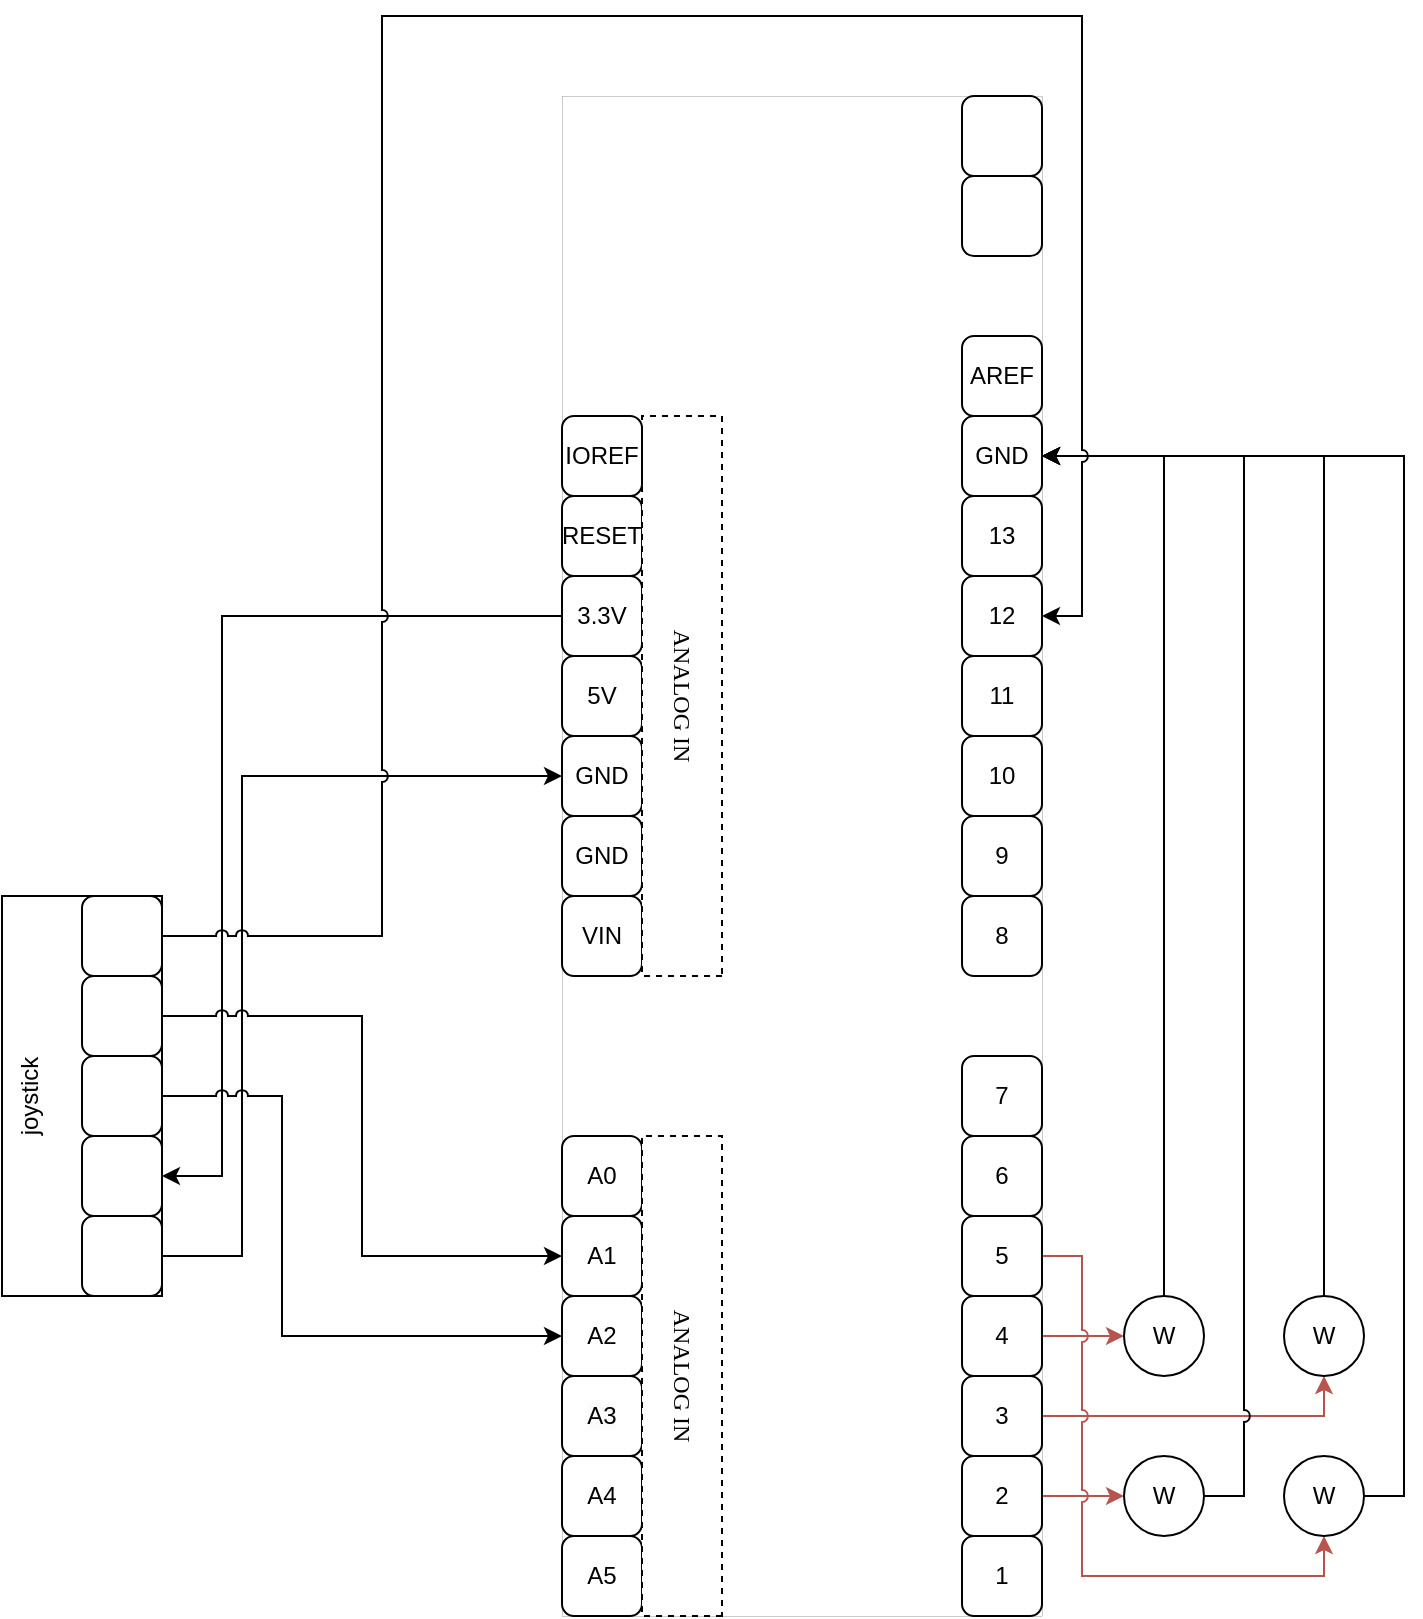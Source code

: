 <mxfile version="20.8.16" type="device"><diagram name="Страница 1" id="97e71SA-68PmVJMXo2ay"><mxGraphModel dx="1709" dy="999" grid="1" gridSize="10" guides="1" tooltips="1" connect="1" arrows="1" fold="1" page="1" pageScale="1" pageWidth="827" pageHeight="1169" math="0" shadow="0"><root><mxCell id="0"/><mxCell id="1" parent="0"/><mxCell id="BfmB40hzFDKqSv8pES7P-2" value="" style="rounded=0;whiteSpace=wrap;html=1;strokeWidth=0.1;" parent="1" vertex="1"><mxGeometry x="320" y="160" width="240" height="760" as="geometry"/></mxCell><mxCell id="BfmB40hzFDKqSv8pES7P-4" value="1" style="rounded=1;whiteSpace=wrap;html=1;" parent="1" vertex="1"><mxGeometry x="520" y="880" width="40" height="40" as="geometry"/></mxCell><mxCell id="5dWT4oA28BHaFacp68yZ-5" style="edgeStyle=orthogonalEdgeStyle;rounded=0;orthogonalLoop=1;jettySize=auto;html=1;exitX=1;exitY=0.5;exitDx=0;exitDy=0;entryX=0;entryY=0.5;entryDx=0;entryDy=0;fillColor=#f8cecc;strokeColor=#b85450;" edge="1" parent="1" source="BfmB40hzFDKqSv8pES7P-5" target="5dWT4oA28BHaFacp68yZ-1"><mxGeometry relative="1" as="geometry"/></mxCell><mxCell id="BfmB40hzFDKqSv8pES7P-5" value="2" style="rounded=1;whiteSpace=wrap;html=1;" parent="1" vertex="1"><mxGeometry x="520" y="840" width="40" height="40" as="geometry"/></mxCell><mxCell id="5dWT4oA28BHaFacp68yZ-9" style="edgeStyle=orthogonalEdgeStyle;rounded=0;jumpStyle=arc;orthogonalLoop=1;jettySize=auto;html=1;exitX=1;exitY=0.5;exitDx=0;exitDy=0;entryX=0.5;entryY=1;entryDx=0;entryDy=0;fillColor=#f8cecc;strokeColor=#b85450;" edge="1" parent="1" source="BfmB40hzFDKqSv8pES7P-6" target="5dWT4oA28BHaFacp68yZ-3"><mxGeometry relative="1" as="geometry"/></mxCell><mxCell id="BfmB40hzFDKqSv8pES7P-6" value="3" style="rounded=1;whiteSpace=wrap;html=1;" parent="1" vertex="1"><mxGeometry x="520" y="800" width="40" height="40" as="geometry"/></mxCell><mxCell id="5dWT4oA28BHaFacp68yZ-7" style="edgeStyle=orthogonalEdgeStyle;rounded=0;orthogonalLoop=1;jettySize=auto;html=1;exitX=1;exitY=0.5;exitDx=0;exitDy=0;entryX=0;entryY=0.5;entryDx=0;entryDy=0;fillColor=#f8cecc;strokeColor=#b85450;" edge="1" parent="1" source="BfmB40hzFDKqSv8pES7P-7" target="5dWT4oA28BHaFacp68yZ-2"><mxGeometry relative="1" as="geometry"/></mxCell><mxCell id="BfmB40hzFDKqSv8pES7P-7" value="4" style="rounded=1;whiteSpace=wrap;html=1;" parent="1" vertex="1"><mxGeometry x="520" y="760" width="40" height="40" as="geometry"/></mxCell><mxCell id="5dWT4oA28BHaFacp68yZ-8" style="edgeStyle=orthogonalEdgeStyle;rounded=0;orthogonalLoop=1;jettySize=auto;html=1;exitX=1;exitY=0.5;exitDx=0;exitDy=0;entryX=0.5;entryY=1;entryDx=0;entryDy=0;jumpStyle=arc;fillColor=#f8cecc;strokeColor=#b85450;" edge="1" parent="1" source="BfmB40hzFDKqSv8pES7P-8" target="5dWT4oA28BHaFacp68yZ-4"><mxGeometry relative="1" as="geometry"><Array as="points"><mxPoint x="580" y="740"/><mxPoint x="580" y="900"/><mxPoint x="701" y="900"/></Array></mxGeometry></mxCell><mxCell id="BfmB40hzFDKqSv8pES7P-8" value="5" style="rounded=1;whiteSpace=wrap;html=1;" parent="1" vertex="1"><mxGeometry x="520" y="720" width="40" height="40" as="geometry"/></mxCell><mxCell id="BfmB40hzFDKqSv8pES7P-9" value="6" style="rounded=1;whiteSpace=wrap;html=1;" parent="1" vertex="1"><mxGeometry x="520" y="680" width="40" height="40" as="geometry"/></mxCell><mxCell id="BfmB40hzFDKqSv8pES7P-10" value="7" style="rounded=1;whiteSpace=wrap;html=1;" parent="1" vertex="1"><mxGeometry x="520" y="640" width="40" height="40" as="geometry"/></mxCell><mxCell id="BfmB40hzFDKqSv8pES7P-11" value="8" style="rounded=1;whiteSpace=wrap;html=1;" parent="1" vertex="1"><mxGeometry x="520" y="560" width="40" height="40" as="geometry"/></mxCell><mxCell id="BfmB40hzFDKqSv8pES7P-12" value="9" style="rounded=1;whiteSpace=wrap;html=1;" parent="1" vertex="1"><mxGeometry x="520" y="520" width="40" height="40" as="geometry"/></mxCell><mxCell id="BfmB40hzFDKqSv8pES7P-13" value="10" style="rounded=1;whiteSpace=wrap;html=1;" parent="1" vertex="1"><mxGeometry x="520" y="480" width="40" height="40" as="geometry"/></mxCell><mxCell id="BfmB40hzFDKqSv8pES7P-14" value="11" style="rounded=1;whiteSpace=wrap;html=1;" parent="1" vertex="1"><mxGeometry x="520" y="440" width="40" height="40" as="geometry"/></mxCell><mxCell id="BfmB40hzFDKqSv8pES7P-15" value="12" style="rounded=1;whiteSpace=wrap;html=1;" parent="1" vertex="1"><mxGeometry x="520" y="400" width="40" height="40" as="geometry"/></mxCell><mxCell id="BfmB40hzFDKqSv8pES7P-16" value="13" style="rounded=1;whiteSpace=wrap;html=1;" parent="1" vertex="1"><mxGeometry x="520" y="360" width="40" height="40" as="geometry"/></mxCell><mxCell id="BfmB40hzFDKqSv8pES7P-19" value="GND" style="rounded=1;whiteSpace=wrap;html=1;" parent="1" vertex="1"><mxGeometry x="520" y="320" width="40" height="40" as="geometry"/></mxCell><mxCell id="BfmB40hzFDKqSv8pES7P-20" value="AREF" style="rounded=1;whiteSpace=wrap;html=1;" parent="1" vertex="1"><mxGeometry x="520" y="280" width="40" height="40" as="geometry"/></mxCell><mxCell id="BfmB40hzFDKqSv8pES7P-21" value="" style="rounded=1;whiteSpace=wrap;html=1;" parent="1" vertex="1"><mxGeometry x="520" y="200" width="40" height="40" as="geometry"/></mxCell><mxCell id="BfmB40hzFDKqSv8pES7P-22" value="" style="rounded=1;whiteSpace=wrap;html=1;" parent="1" vertex="1"><mxGeometry x="520" y="160" width="40" height="40" as="geometry"/></mxCell><mxCell id="BfmB40hzFDKqSv8pES7P-23" value="A5" style="rounded=1;whiteSpace=wrap;html=1;" parent="1" vertex="1"><mxGeometry x="320" y="880" width="40" height="40" as="geometry"/></mxCell><mxCell id="BfmB40hzFDKqSv8pES7P-24" value="A4" style="rounded=1;whiteSpace=wrap;html=1;" parent="1" vertex="1"><mxGeometry x="320" y="840" width="40" height="40" as="geometry"/></mxCell><mxCell id="BfmB40hzFDKqSv8pES7P-25" value="&lt;span style=&quot;color: rgb(0, 0, 0); font-family: Helvetica; font-size: 12px; font-style: normal; font-variant-ligatures: normal; font-variant-caps: normal; font-weight: 400; letter-spacing: normal; orphans: 2; text-align: center; text-indent: 0px; text-transform: none; widows: 2; word-spacing: 0px; -webkit-text-stroke-width: 0px; background-color: rgb(251, 251, 251); text-decoration-thickness: initial; text-decoration-style: initial; text-decoration-color: initial; float: none; display: inline !important;&quot;&gt;A3&lt;/span&gt;" style="rounded=1;whiteSpace=wrap;html=1;" parent="1" vertex="1"><mxGeometry x="320" y="800" width="40" height="40" as="geometry"/></mxCell><mxCell id="BfmB40hzFDKqSv8pES7P-26" value="A2" style="rounded=1;whiteSpace=wrap;html=1;" parent="1" vertex="1"><mxGeometry x="320" y="760" width="40" height="40" as="geometry"/></mxCell><mxCell id="BfmB40hzFDKqSv8pES7P-27" value="A1" style="rounded=1;whiteSpace=wrap;html=1;" parent="1" vertex="1"><mxGeometry x="320" y="720" width="40" height="40" as="geometry"/></mxCell><mxCell id="BfmB40hzFDKqSv8pES7P-28" value="A0" style="rounded=1;whiteSpace=wrap;html=1;" parent="1" vertex="1"><mxGeometry x="320" y="680" width="40" height="40" as="geometry"/></mxCell><mxCell id="BfmB40hzFDKqSv8pES7P-29" value="ANALOG IN" style="rounded=0;whiteSpace=wrap;html=1;strokeWidth=1;horizontal=0;rotation=-180;fontFamily=Lucida Console;strokeColor=#000000;dashed=1;" parent="1" vertex="1"><mxGeometry x="360" y="680" width="40" height="240" as="geometry"/></mxCell><mxCell id="BfmB40hzFDKqSv8pES7P-30" value="VIN" style="rounded=1;whiteSpace=wrap;html=1;" parent="1" vertex="1"><mxGeometry x="320" y="560" width="40" height="40" as="geometry"/></mxCell><mxCell id="BfmB40hzFDKqSv8pES7P-31" value="GND" style="rounded=1;whiteSpace=wrap;html=1;" parent="1" vertex="1"><mxGeometry x="320" y="520" width="40" height="40" as="geometry"/></mxCell><mxCell id="BfmB40hzFDKqSv8pES7P-32" value="GND" style="rounded=1;whiteSpace=wrap;html=1;" parent="1" vertex="1"><mxGeometry x="320" y="480" width="40" height="40" as="geometry"/></mxCell><mxCell id="BfmB40hzFDKqSv8pES7P-33" value="5V" style="rounded=1;whiteSpace=wrap;html=1;" parent="1" vertex="1"><mxGeometry x="320" y="440" width="40" height="40" as="geometry"/></mxCell><mxCell id="5dWT4oA28BHaFacp68yZ-25" style="edgeStyle=orthogonalEdgeStyle;rounded=0;jumpStyle=arc;orthogonalLoop=1;jettySize=auto;html=1;exitX=0;exitY=0.5;exitDx=0;exitDy=0;entryX=1;entryY=0.5;entryDx=0;entryDy=0;" edge="1" parent="1" source="BfmB40hzFDKqSv8pES7P-34" target="5dWT4oA28BHaFacp68yZ-17"><mxGeometry relative="1" as="geometry"><Array as="points"><mxPoint x="150" y="420"/><mxPoint x="150" y="700"/></Array></mxGeometry></mxCell><mxCell id="BfmB40hzFDKqSv8pES7P-34" value="3.3V" style="rounded=1;whiteSpace=wrap;html=1;" parent="1" vertex="1"><mxGeometry x="320" y="400" width="40" height="40" as="geometry"/></mxCell><mxCell id="BfmB40hzFDKqSv8pES7P-35" value="RESET" style="rounded=1;whiteSpace=wrap;html=1;" parent="1" vertex="1"><mxGeometry x="320" y="360" width="40" height="40" as="geometry"/></mxCell><mxCell id="BfmB40hzFDKqSv8pES7P-36" value="ANALOG IN" style="rounded=0;whiteSpace=wrap;html=1;strokeWidth=1;horizontal=0;rotation=-180;fontFamily=Lucida Console;strokeColor=#000000;dashed=1;" parent="1" vertex="1"><mxGeometry x="360" y="320" width="40" height="280" as="geometry"/></mxCell><mxCell id="BfmB40hzFDKqSv8pES7P-37" value="IOREF" style="rounded=1;whiteSpace=wrap;html=1;" parent="1" vertex="1"><mxGeometry x="320" y="320" width="40" height="40" as="geometry"/></mxCell><mxCell id="5dWT4oA28BHaFacp68yZ-12" style="edgeStyle=orthogonalEdgeStyle;rounded=0;jumpStyle=arc;orthogonalLoop=1;jettySize=auto;html=1;exitX=1;exitY=0.5;exitDx=0;exitDy=0;entryX=1;entryY=0.5;entryDx=0;entryDy=0;" edge="1" parent="1" source="5dWT4oA28BHaFacp68yZ-1" target="BfmB40hzFDKqSv8pES7P-19"><mxGeometry relative="1" as="geometry"/></mxCell><mxCell id="5dWT4oA28BHaFacp68yZ-1" value="W" style="ellipse;whiteSpace=wrap;html=1;" vertex="1" parent="1"><mxGeometry x="601" y="840" width="40" height="40" as="geometry"/></mxCell><mxCell id="5dWT4oA28BHaFacp68yZ-10" style="edgeStyle=orthogonalEdgeStyle;rounded=0;jumpStyle=arc;orthogonalLoop=1;jettySize=auto;html=1;exitX=0.5;exitY=0;exitDx=0;exitDy=0;entryX=1;entryY=0.5;entryDx=0;entryDy=0;" edge="1" parent="1" source="5dWT4oA28BHaFacp68yZ-2" target="BfmB40hzFDKqSv8pES7P-19"><mxGeometry relative="1" as="geometry"/></mxCell><mxCell id="5dWT4oA28BHaFacp68yZ-2" value="W" style="ellipse;whiteSpace=wrap;html=1;" vertex="1" parent="1"><mxGeometry x="601" y="760" width="40" height="40" as="geometry"/></mxCell><mxCell id="5dWT4oA28BHaFacp68yZ-14" style="edgeStyle=orthogonalEdgeStyle;rounded=0;jumpStyle=arc;orthogonalLoop=1;jettySize=auto;html=1;exitX=0.5;exitY=0;exitDx=0;exitDy=0;" edge="1" parent="1" source="5dWT4oA28BHaFacp68yZ-3"><mxGeometry relative="1" as="geometry"><mxPoint x="560" y="340" as="targetPoint"/><Array as="points"><mxPoint x="701" y="340"/></Array></mxGeometry></mxCell><mxCell id="5dWT4oA28BHaFacp68yZ-3" value="W" style="ellipse;whiteSpace=wrap;html=1;" vertex="1" parent="1"><mxGeometry x="681" y="760" width="40" height="40" as="geometry"/></mxCell><mxCell id="5dWT4oA28BHaFacp68yZ-13" style="edgeStyle=orthogonalEdgeStyle;rounded=0;jumpStyle=arc;orthogonalLoop=1;jettySize=auto;html=1;exitX=1;exitY=0.5;exitDx=0;exitDy=0;" edge="1" parent="1" source="5dWT4oA28BHaFacp68yZ-4"><mxGeometry relative="1" as="geometry"><mxPoint x="560" y="340" as="targetPoint"/><Array as="points"><mxPoint x="741" y="860"/><mxPoint x="741" y="340"/></Array></mxGeometry></mxCell><mxCell id="5dWT4oA28BHaFacp68yZ-4" value="W" style="ellipse;whiteSpace=wrap;html=1;" vertex="1" parent="1"><mxGeometry x="681" y="840" width="40" height="40" as="geometry"/></mxCell><mxCell id="5dWT4oA28BHaFacp68yZ-15" value="joystick" style="rounded=0;whiteSpace=wrap;html=1;horizontal=0;verticalAlign=top;" vertex="1" parent="1"><mxGeometry x="40" y="560" width="80" height="200" as="geometry"/></mxCell><mxCell id="5dWT4oA28BHaFacp68yZ-26" style="edgeStyle=orthogonalEdgeStyle;rounded=0;jumpStyle=arc;orthogonalLoop=1;jettySize=auto;html=1;exitX=1;exitY=0.5;exitDx=0;exitDy=0;entryX=0;entryY=0.5;entryDx=0;entryDy=0;" edge="1" parent="1" source="5dWT4oA28BHaFacp68yZ-16" target="BfmB40hzFDKqSv8pES7P-32"><mxGeometry relative="1" as="geometry"><Array as="points"><mxPoint x="160" y="740"/><mxPoint x="160" y="500"/></Array></mxGeometry></mxCell><mxCell id="5dWT4oA28BHaFacp68yZ-16" value="" style="rounded=1;whiteSpace=wrap;html=1;" vertex="1" parent="1"><mxGeometry x="80" y="720" width="40" height="40" as="geometry"/></mxCell><mxCell id="5dWT4oA28BHaFacp68yZ-17" value="" style="rounded=1;whiteSpace=wrap;html=1;" vertex="1" parent="1"><mxGeometry x="80" y="680" width="40" height="40" as="geometry"/></mxCell><mxCell id="5dWT4oA28BHaFacp68yZ-23" style="edgeStyle=orthogonalEdgeStyle;rounded=0;jumpStyle=arc;orthogonalLoop=1;jettySize=auto;html=1;exitX=1;exitY=0.5;exitDx=0;exitDy=0;entryX=0;entryY=0.5;entryDx=0;entryDy=0;" edge="1" parent="1" source="5dWT4oA28BHaFacp68yZ-18" target="BfmB40hzFDKqSv8pES7P-26"><mxGeometry relative="1" as="geometry"><Array as="points"><mxPoint x="180" y="660"/><mxPoint x="180" y="780"/></Array></mxGeometry></mxCell><mxCell id="5dWT4oA28BHaFacp68yZ-18" value="" style="rounded=1;whiteSpace=wrap;html=1;" vertex="1" parent="1"><mxGeometry x="80" y="640" width="40" height="40" as="geometry"/></mxCell><mxCell id="5dWT4oA28BHaFacp68yZ-22" style="edgeStyle=orthogonalEdgeStyle;rounded=0;jumpStyle=arc;orthogonalLoop=1;jettySize=auto;html=1;exitX=1;exitY=0.5;exitDx=0;exitDy=0;entryX=0;entryY=0.5;entryDx=0;entryDy=0;" edge="1" parent="1" source="5dWT4oA28BHaFacp68yZ-19" target="BfmB40hzFDKqSv8pES7P-27"><mxGeometry relative="1" as="geometry"/></mxCell><mxCell id="5dWT4oA28BHaFacp68yZ-19" value="" style="rounded=1;whiteSpace=wrap;html=1;" vertex="1" parent="1"><mxGeometry x="80" y="600" width="40" height="40" as="geometry"/></mxCell><mxCell id="5dWT4oA28BHaFacp68yZ-21" style="edgeStyle=orthogonalEdgeStyle;rounded=0;jumpStyle=arc;orthogonalLoop=1;jettySize=auto;html=1;exitX=1;exitY=0.5;exitDx=0;exitDy=0;entryX=1;entryY=0.5;entryDx=0;entryDy=0;" edge="1" parent="1" source="5dWT4oA28BHaFacp68yZ-20" target="BfmB40hzFDKqSv8pES7P-15"><mxGeometry relative="1" as="geometry"><Array as="points"><mxPoint x="230" y="580"/><mxPoint x="230" y="120"/><mxPoint x="580" y="120"/><mxPoint x="580" y="420"/></Array></mxGeometry></mxCell><mxCell id="5dWT4oA28BHaFacp68yZ-20" value="" style="rounded=1;whiteSpace=wrap;html=1;" vertex="1" parent="1"><mxGeometry x="80" y="560" width="40" height="40" as="geometry"/></mxCell></root></mxGraphModel></diagram></mxfile>